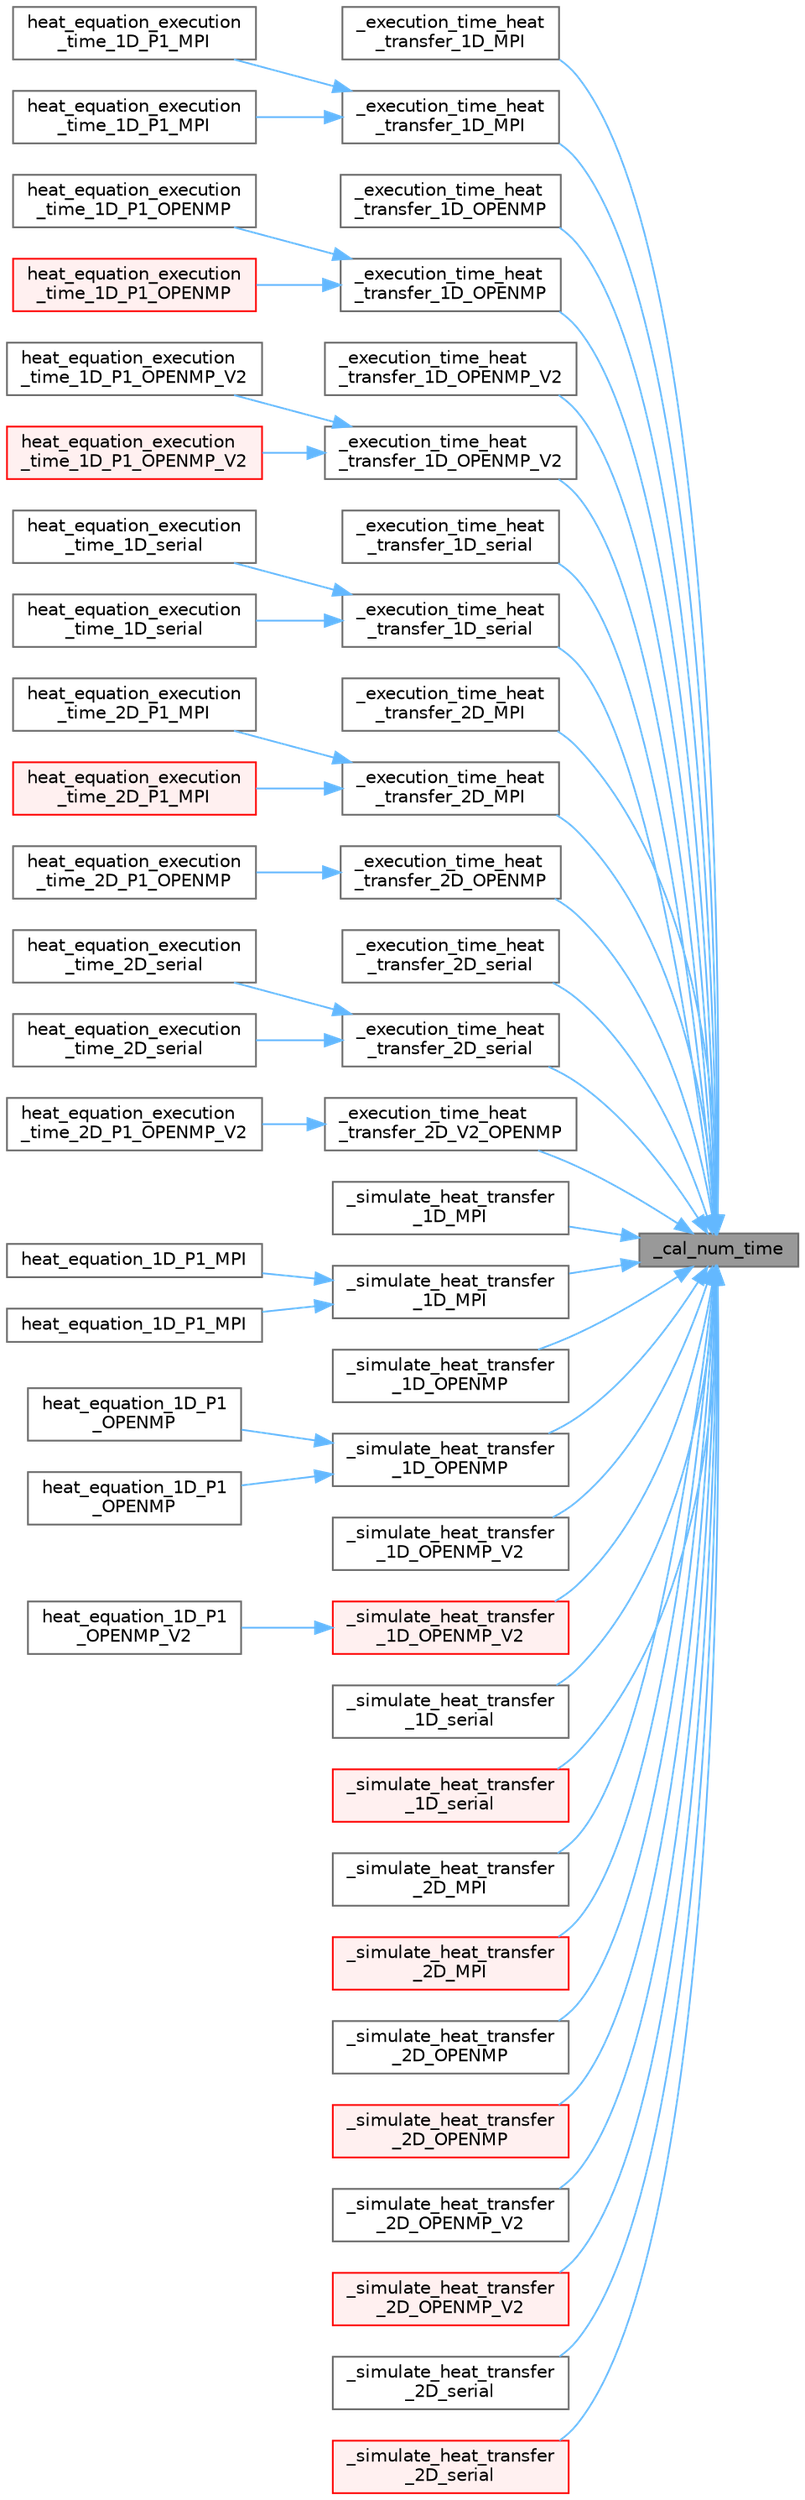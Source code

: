 digraph "_cal_num_time"
{
 // LATEX_PDF_SIZE
  bgcolor="transparent";
  edge [fontname=Helvetica,fontsize=10,labelfontname=Helvetica,labelfontsize=10];
  node [fontname=Helvetica,fontsize=10,shape=box,height=0.2,width=0.4];
  rankdir="RL";
  Node1 [id="Node000001",label="_cal_num_time",height=0.2,width=0.4,color="gray40", fillcolor="grey60", style="filled", fontcolor="black",tooltip=" "];
  Node1 -> Node2 [id="edge1_Node000001_Node000002",dir="back",color="steelblue1",style="solid",tooltip=" "];
  Node2 [id="Node000002",label="_execution_time_heat\l_transfer_1D_MPI",height=0.2,width=0.4,color="grey40", fillcolor="white", style="filled",URL="$temp2_2thermopara_8c.html#a8d4df1ebaedf8c84054ad7a9b9fddd10",tooltip=" "];
  Node1 -> Node3 [id="edge2_Node000001_Node000003",dir="back",color="steelblue1",style="solid",tooltip=" "];
  Node3 [id="Node000003",label="_execution_time_heat\l_transfer_1D_MPI",height=0.2,width=0.4,color="grey40", fillcolor="white", style="filled",URL="$_physics___l_i_b_2src_2thermopara_8c.html#a31a2148ea0f001efd8c7bcea7a6c726f",tooltip="This is a function that simulates the heat transfer in 1D object as wire, and return the execution ti..."];
  Node3 -> Node4 [id="edge3_Node000003_Node000004",dir="back",color="steelblue1",style="solid",tooltip=" "];
  Node4 [id="Node000004",label="heat_equation_execution\l_time_1D_P1_MPI",height=0.2,width=0.4,color="grey40", fillcolor="white", style="filled",URL="$temp2_2physics_8c.html#a2e712c0198c21bb1c3077de390ff0e7f",tooltip=" "];
  Node3 -> Node5 [id="edge4_Node000003_Node000005",dir="back",color="steelblue1",style="solid",tooltip=" "];
  Node5 [id="Node000005",label="heat_equation_execution\l_time_1D_P1_MPI",height=0.2,width=0.4,color="grey40", fillcolor="white", style="filled",URL="$_physics___l_i_b_2src_2physics_8c.html#a836fd752438eca48ff6893e21cec767f",tooltip=" "];
  Node1 -> Node6 [id="edge5_Node000001_Node000006",dir="back",color="steelblue1",style="solid",tooltip=" "];
  Node6 [id="Node000006",label="_execution_time_heat\l_transfer_1D_OPENMP",height=0.2,width=0.4,color="grey40", fillcolor="white", style="filled",URL="$temp2_2thermopara_8c.html#a7333a1d982853583853f0f061642aa67",tooltip=" "];
  Node1 -> Node7 [id="edge6_Node000001_Node000007",dir="back",color="steelblue1",style="solid",tooltip=" "];
  Node7 [id="Node000007",label="_execution_time_heat\l_transfer_1D_OPENMP",height=0.2,width=0.4,color="grey40", fillcolor="white", style="filled",URL="$_physics___l_i_b_2src_2thermopara_8c.html#a86e54517f2f45ee340422527c3691564",tooltip="This is a function that simulates the heat transfer in 1D object as wire, and return the execution ti..."];
  Node7 -> Node8 [id="edge7_Node000007_Node000008",dir="back",color="steelblue1",style="solid",tooltip=" "];
  Node8 [id="Node000008",label="heat_equation_execution\l_time_1D_P1_OPENMP",height=0.2,width=0.4,color="grey40", fillcolor="white", style="filled",URL="$temp2_2physics_8c.html#adac2e8e8e2562fc952bd0ce8604600d8",tooltip=" "];
  Node7 -> Node9 [id="edge8_Node000007_Node000009",dir="back",color="steelblue1",style="solid",tooltip=" "];
  Node9 [id="Node000009",label="heat_equation_execution\l_time_1D_P1_OPENMP",height=0.2,width=0.4,color="red", fillcolor="#FFF0F0", style="filled",URL="$_physics___l_i_b_2src_2physics_8c.html#ab7206b80d87cfec3cb813f479fd0883a",tooltip=" "];
  Node1 -> Node11 [id="edge9_Node000001_Node000011",dir="back",color="steelblue1",style="solid",tooltip=" "];
  Node11 [id="Node000011",label="_execution_time_heat\l_transfer_1D_OPENMP_V2",height=0.2,width=0.4,color="grey40", fillcolor="white", style="filled",URL="$temp2_2thermopara_8c.html#aa94d4b765d88179141aa87adec839813",tooltip=" "];
  Node1 -> Node12 [id="edge10_Node000001_Node000012",dir="back",color="steelblue1",style="solid",tooltip=" "];
  Node12 [id="Node000012",label="_execution_time_heat\l_transfer_1D_OPENMP_V2",height=0.2,width=0.4,color="grey40", fillcolor="white", style="filled",URL="$_physics___l_i_b_2src_2thermopara_8c.html#ad748cccd8e3a6aa907eb38cbe41061d5",tooltip="This is a function that simulates the heat transfer in 1D object as wire, and return the execution ti..."];
  Node12 -> Node13 [id="edge11_Node000012_Node000013",dir="back",color="steelblue1",style="solid",tooltip=" "];
  Node13 [id="Node000013",label="heat_equation_execution\l_time_1D_P1_OPENMP_V2",height=0.2,width=0.4,color="grey40", fillcolor="white", style="filled",URL="$temp2_2physics_8c.html#a62c914e92a965627cbe6d408f1c89933",tooltip=" "];
  Node12 -> Node14 [id="edge12_Node000012_Node000014",dir="back",color="steelblue1",style="solid",tooltip=" "];
  Node14 [id="Node000014",label="heat_equation_execution\l_time_1D_P1_OPENMP_V2",height=0.2,width=0.4,color="red", fillcolor="#FFF0F0", style="filled",URL="$_physics___l_i_b_2src_2physics_8c.html#afe2df8f62ecbf0d2218874027604f60b",tooltip=" "];
  Node1 -> Node15 [id="edge13_Node000001_Node000015",dir="back",color="steelblue1",style="solid",tooltip=" "];
  Node15 [id="Node000015",label="_execution_time_heat\l_transfer_1D_serial",height=0.2,width=0.4,color="grey40", fillcolor="white", style="filled",URL="$temp2_2thermoserial_8c.html#a8756dcb4eafbcfa5708f4812f544ce6c",tooltip=" "];
  Node1 -> Node16 [id="edge14_Node000001_Node000016",dir="back",color="steelblue1",style="solid",tooltip=" "];
  Node16 [id="Node000016",label="_execution_time_heat\l_transfer_1D_serial",height=0.2,width=0.4,color="grey40", fillcolor="white", style="filled",URL="$_physics___l_i_b_2src_2thermoserial_8c.html#ab331ae7290ea618f5facdb1af3d90b30",tooltip="This is a function that simulates the heat transfer in 1D object as wire, and return the execution ti..."];
  Node16 -> Node17 [id="edge15_Node000016_Node000017",dir="back",color="steelblue1",style="solid",tooltip=" "];
  Node17 [id="Node000017",label="heat_equation_execution\l_time_1D_serial",height=0.2,width=0.4,color="grey40", fillcolor="white", style="filled",URL="$temp2_2physics_8c.html#ace8806fbbdd2f8cbdce5d1594776e108",tooltip=" "];
  Node16 -> Node18 [id="edge16_Node000016_Node000018",dir="back",color="steelblue1",style="solid",tooltip=" "];
  Node18 [id="Node000018",label="heat_equation_execution\l_time_1D_serial",height=0.2,width=0.4,color="grey40", fillcolor="white", style="filled",URL="$_physics___l_i_b_2src_2physics_8c.html#aa095602956542bc2a024ff4da7f7eac5",tooltip=" "];
  Node1 -> Node19 [id="edge17_Node000001_Node000019",dir="back",color="steelblue1",style="solid",tooltip=" "];
  Node19 [id="Node000019",label="_execution_time_heat\l_transfer_2D_MPI",height=0.2,width=0.4,color="grey40", fillcolor="white", style="filled",URL="$temp2_2thermopara_8c.html#ab2db8d756609cd0e86b7a855b5ad31f2",tooltip=" "];
  Node1 -> Node20 [id="edge18_Node000001_Node000020",dir="back",color="steelblue1",style="solid",tooltip=" "];
  Node20 [id="Node000020",label="_execution_time_heat\l_transfer_2D_MPI",height=0.2,width=0.4,color="grey40", fillcolor="white", style="filled",URL="$_physics___l_i_b_2src_2thermopara_8c.html#adc762cc9c18fb8275738c7c54a47af56",tooltip="This is a function that simulates the heat transfer in 2D object, and return the execution time witho..."];
  Node20 -> Node21 [id="edge19_Node000020_Node000021",dir="back",color="steelblue1",style="solid",tooltip=" "];
  Node21 [id="Node000021",label="heat_equation_execution\l_time_2D_P1_MPI",height=0.2,width=0.4,color="grey40", fillcolor="white", style="filled",URL="$temp2_2physics_8c.html#abae43a4b6e203c738614e7c3eb7c3e82",tooltip=" "];
  Node20 -> Node22 [id="edge20_Node000020_Node000022",dir="back",color="steelblue1",style="solid",tooltip=" "];
  Node22 [id="Node000022",label="heat_equation_execution\l_time_2D_P1_MPI",height=0.2,width=0.4,color="red", fillcolor="#FFF0F0", style="filled",URL="$_physics___l_i_b_2src_2physics_8c.html#ab5d9ea90faf46664d2c638d819137667",tooltip=" "];
  Node1 -> Node23 [id="edge21_Node000001_Node000023",dir="back",color="steelblue1",style="solid",tooltip=" "];
  Node23 [id="Node000023",label="_execution_time_heat\l_transfer_2D_OPENMP",height=0.2,width=0.4,color="grey40", fillcolor="white", style="filled",URL="$_physics___l_i_b_2src_2thermopara_8c.html#a85f8b733d6b1a5cba79bf0651ba70abb",tooltip="This is a function that simulates the heat transfer in 2D object, and return the execution time witho..."];
  Node23 -> Node24 [id="edge22_Node000023_Node000024",dir="back",color="steelblue1",style="solid",tooltip=" "];
  Node24 [id="Node000024",label="heat_equation_execution\l_time_2D_P1_OPENMP",height=0.2,width=0.4,color="grey40", fillcolor="white", style="filled",URL="$_physics___l_i_b_2src_2physics_8c.html#aa7e26d1fc4e8ef65b81a0db162122b40",tooltip=" "];
  Node1 -> Node25 [id="edge23_Node000001_Node000025",dir="back",color="steelblue1",style="solid",tooltip=" "];
  Node25 [id="Node000025",label="_execution_time_heat\l_transfer_2D_serial",height=0.2,width=0.4,color="grey40", fillcolor="white", style="filled",URL="$temp2_2thermoserial_8c.html#accea1c7fc8e65197d9af0b58b8bbf96b",tooltip=" "];
  Node1 -> Node26 [id="edge24_Node000001_Node000026",dir="back",color="steelblue1",style="solid",tooltip=" "];
  Node26 [id="Node000026",label="_execution_time_heat\l_transfer_2D_serial",height=0.2,width=0.4,color="grey40", fillcolor="white", style="filled",URL="$_physics___l_i_b_2src_2thermoserial_8c.html#a4bb3e6c1d760c9f15a9be5172eec61d0",tooltip="This is a function that simulates the heat transfer in 2D object, and return the execution time witho..."];
  Node26 -> Node27 [id="edge25_Node000026_Node000027",dir="back",color="steelblue1",style="solid",tooltip=" "];
  Node27 [id="Node000027",label="heat_equation_execution\l_time_2D_serial",height=0.2,width=0.4,color="grey40", fillcolor="white", style="filled",URL="$temp2_2physics_8c.html#a98eca1ec0b0448c2e27a6854e5283bcf",tooltip=" "];
  Node26 -> Node28 [id="edge26_Node000026_Node000028",dir="back",color="steelblue1",style="solid",tooltip=" "];
  Node28 [id="Node000028",label="heat_equation_execution\l_time_2D_serial",height=0.2,width=0.4,color="grey40", fillcolor="white", style="filled",URL="$_physics___l_i_b_2src_2physics_8c.html#ab02315d90676197d2d723823d13cb4f9",tooltip=" "];
  Node1 -> Node29 [id="edge27_Node000001_Node000029",dir="back",color="steelblue1",style="solid",tooltip=" "];
  Node29 [id="Node000029",label="_execution_time_heat\l_transfer_2D_V2_OPENMP",height=0.2,width=0.4,color="grey40", fillcolor="white", style="filled",URL="$_physics___l_i_b_2src_2thermopara_8c.html#a1f450162437fffc119cbffc145777a5a",tooltip="This is a function that simulates the heat transfer in 2D object, and return the execution time witho..."];
  Node29 -> Node30 [id="edge28_Node000029_Node000030",dir="back",color="steelblue1",style="solid",tooltip=" "];
  Node30 [id="Node000030",label="heat_equation_execution\l_time_2D_P1_OPENMP_V2",height=0.2,width=0.4,color="grey40", fillcolor="white", style="filled",URL="$_physics___l_i_b_2src_2physics_8c.html#a1e607944581d454ec37f0a644ecc492f",tooltip=" "];
  Node1 -> Node31 [id="edge29_Node000001_Node000031",dir="back",color="steelblue1",style="solid",tooltip=" "];
  Node31 [id="Node000031",label="_simulate_heat_transfer\l_1D_MPI",height=0.2,width=0.4,color="grey40", fillcolor="white", style="filled",URL="$temp2_2thermopara_8c.html#a542cbdf692b95abe8215a05f1087f5f2",tooltip=" "];
  Node1 -> Node32 [id="edge30_Node000001_Node000032",dir="back",color="steelblue1",style="solid",tooltip=" "];
  Node32 [id="Node000032",label="_simulate_heat_transfer\l_1D_MPI",height=0.2,width=0.4,color="grey40", fillcolor="white", style="filled",URL="$_physics___l_i_b_2src_2thermopara_8c.html#a9c6c2842e0d1c2a46468f764d5481ec4",tooltip="This is a function that simulates the heat transfer in 1D object as wire, and each core writes the re..."];
  Node32 -> Node33 [id="edge31_Node000032_Node000033",dir="back",color="steelblue1",style="solid",tooltip=" "];
  Node33 [id="Node000033",label="heat_equation_1D_P1_MPI",height=0.2,width=0.4,color="grey40", fillcolor="white", style="filled",URL="$temp2_2physics_8c.html#a7282587b634b4fcbdf8e9ad99371dcad",tooltip=" "];
  Node32 -> Node34 [id="edge32_Node000032_Node000034",dir="back",color="steelblue1",style="solid",tooltip=" "];
  Node34 [id="Node000034",label="heat_equation_1D_P1_MPI",height=0.2,width=0.4,color="grey40", fillcolor="white", style="filled",URL="$_physics___l_i_b_2src_2physics_8c.html#a19b0b58d1e72c4b85fa1672b14555210",tooltip=" "];
  Node1 -> Node35 [id="edge33_Node000001_Node000035",dir="back",color="steelblue1",style="solid",tooltip=" "];
  Node35 [id="Node000035",label="_simulate_heat_transfer\l_1D_OPENMP",height=0.2,width=0.4,color="grey40", fillcolor="white", style="filled",URL="$temp2_2thermopara_8c.html#a6339b9688294142250b1cfd1dc2c5d2b",tooltip=" "];
  Node1 -> Node36 [id="edge34_Node000001_Node000036",dir="back",color="steelblue1",style="solid",tooltip=" "];
  Node36 [id="Node000036",label="_simulate_heat_transfer\l_1D_OPENMP",height=0.2,width=0.4,color="grey40", fillcolor="white", style="filled",URL="$_physics___l_i_b_2src_2thermopara_8c.html#a1be44030d66018e8684abb8fc0c91d9a",tooltip="This is a function that simulates the heat transfer in 1D object as wire, and writes the result to a ..."];
  Node36 -> Node37 [id="edge35_Node000036_Node000037",dir="back",color="steelblue1",style="solid",tooltip=" "];
  Node37 [id="Node000037",label="heat_equation_1D_P1\l_OPENMP",height=0.2,width=0.4,color="grey40", fillcolor="white", style="filled",URL="$temp2_2physics_8c.html#ac24dcf88cd31876ae5875e3bffcd536e",tooltip=" "];
  Node36 -> Node38 [id="edge36_Node000036_Node000038",dir="back",color="steelblue1",style="solid",tooltip=" "];
  Node38 [id="Node000038",label="heat_equation_1D_P1\l_OPENMP",height=0.2,width=0.4,color="grey40", fillcolor="white", style="filled",URL="$_physics___l_i_b_2src_2physics_8c.html#a38c136c435bf6f862127e3cfaccc1a0e",tooltip=" "];
  Node1 -> Node39 [id="edge37_Node000001_Node000039",dir="back",color="steelblue1",style="solid",tooltip=" "];
  Node39 [id="Node000039",label="_simulate_heat_transfer\l_1D_OPENMP_V2",height=0.2,width=0.4,color="grey40", fillcolor="white", style="filled",URL="$temp2_2thermopara_8c.html#a30635a8a56216669c64d30b4cad7322b",tooltip=" "];
  Node1 -> Node40 [id="edge38_Node000001_Node000040",dir="back",color="steelblue1",style="solid",tooltip=" "];
  Node40 [id="Node000040",label="_simulate_heat_transfer\l_1D_OPENMP_V2",height=0.2,width=0.4,color="red", fillcolor="#FFF0F0", style="filled",URL="$_physics___l_i_b_2src_2thermopara_8c.html#a475c2355339d18dcdb4abd1e852fe4fa",tooltip="This is a function that simulates the heat transfer in 1D object as wire, and writes the result to a ..."];
  Node40 -> Node41 [id="edge39_Node000040_Node000041",dir="back",color="steelblue1",style="solid",tooltip=" "];
  Node41 [id="Node000041",label="heat_equation_1D_P1\l_OPENMP_V2",height=0.2,width=0.4,color="grey40", fillcolor="white", style="filled",URL="$temp2_2physics_8c.html#aaf44dd281e29d8944f7e927cc08f4c31",tooltip=" "];
  Node1 -> Node43 [id="edge40_Node000001_Node000043",dir="back",color="steelblue1",style="solid",tooltip=" "];
  Node43 [id="Node000043",label="_simulate_heat_transfer\l_1D_serial",height=0.2,width=0.4,color="grey40", fillcolor="white", style="filled",URL="$temp2_2thermoserial_8c.html#a5a6d42eb42cbadaa4a748460c405c724",tooltip=" "];
  Node1 -> Node44 [id="edge41_Node000001_Node000044",dir="back",color="steelblue1",style="solid",tooltip=" "];
  Node44 [id="Node000044",label="_simulate_heat_transfer\l_1D_serial",height=0.2,width=0.4,color="red", fillcolor="#FFF0F0", style="filled",URL="$_physics___l_i_b_2src_2thermoserial_8c.html#a8e0a92ebccc2fb02fedc8152a0263022",tooltip="This is a function that simulates the heat transfer in 1D object as wire, and write the result to a f..."];
  Node1 -> Node47 [id="edge42_Node000001_Node000047",dir="back",color="steelblue1",style="solid",tooltip=" "];
  Node47 [id="Node000047",label="_simulate_heat_transfer\l_2D_MPI",height=0.2,width=0.4,color="grey40", fillcolor="white", style="filled",URL="$temp2_2thermopara_8c.html#a56675f3fe0e28f6140c23ac30a3772cc",tooltip=" "];
  Node1 -> Node48 [id="edge43_Node000001_Node000048",dir="back",color="steelblue1",style="solid",tooltip=" "];
  Node48 [id="Node000048",label="_simulate_heat_transfer\l_2D_MPI",height=0.2,width=0.4,color="red", fillcolor="#FFF0F0", style="filled",URL="$_physics___l_i_b_2src_2thermopara_8c.html#a954f39712c3ab8565de98833760a6fc6",tooltip="This is a function that simulates the heat transfer in 2D object, and each core writes the result to ..."];
  Node1 -> Node51 [id="edge44_Node000001_Node000051",dir="back",color="steelblue1",style="solid",tooltip=" "];
  Node51 [id="Node000051",label="_simulate_heat_transfer\l_2D_OPENMP",height=0.2,width=0.4,color="grey40", fillcolor="white", style="filled",URL="$temp2_2thermopara_8c.html#a9cbaaadbc5ef17b1bc90369699bd054f",tooltip=" "];
  Node1 -> Node52 [id="edge45_Node000001_Node000052",dir="back",color="steelblue1",style="solid",tooltip=" "];
  Node52 [id="Node000052",label="_simulate_heat_transfer\l_2D_OPENMP",height=0.2,width=0.4,color="red", fillcolor="#FFF0F0", style="filled",URL="$_physics___l_i_b_2src_2thermopara_8c.html#a7ae68140a2087aac5dcd9c777c43171d",tooltip="This is a function that simulates the heat transfer in 2D object, and each core writes the result to ..."];
  Node1 -> Node55 [id="edge46_Node000001_Node000055",dir="back",color="steelblue1",style="solid",tooltip=" "];
  Node55 [id="Node000055",label="_simulate_heat_transfer\l_2D_OPENMP_V2",height=0.2,width=0.4,color="grey40", fillcolor="white", style="filled",URL="$temp2_2thermopara_8c.html#a183919e9f325880c6e1cba219e70f155",tooltip=" "];
  Node1 -> Node56 [id="edge47_Node000001_Node000056",dir="back",color="steelblue1",style="solid",tooltip=" "];
  Node56 [id="Node000056",label="_simulate_heat_transfer\l_2D_OPENMP_V2",height=0.2,width=0.4,color="red", fillcolor="#FFF0F0", style="filled",URL="$_physics___l_i_b_2src_2thermopara_8c.html#a8bcb555d6835423c6f4047f24a32d03a",tooltip="This is a function that simulates the heat transfer in 2D object, and each core writes the result to ..."];
  Node1 -> Node59 [id="edge48_Node000001_Node000059",dir="back",color="steelblue1",style="solid",tooltip=" "];
  Node59 [id="Node000059",label="_simulate_heat_transfer\l_2D_serial",height=0.2,width=0.4,color="grey40", fillcolor="white", style="filled",URL="$temp2_2thermoserial_8c.html#a0213262e295a69fa99a71c23c49e672d",tooltip=" "];
  Node1 -> Node60 [id="edge49_Node000001_Node000060",dir="back",color="steelblue1",style="solid",tooltip=" "];
  Node60 [id="Node000060",label="_simulate_heat_transfer\l_2D_serial",height=0.2,width=0.4,color="red", fillcolor="#FFF0F0", style="filled",URL="$_physics___l_i_b_2src_2thermoserial_8c.html#aa2425de9a1bce6599e496f1cf52bb1f5",tooltip="This is a function that simulates the heat transfer in 2D object, and write the result to a file."];
}
